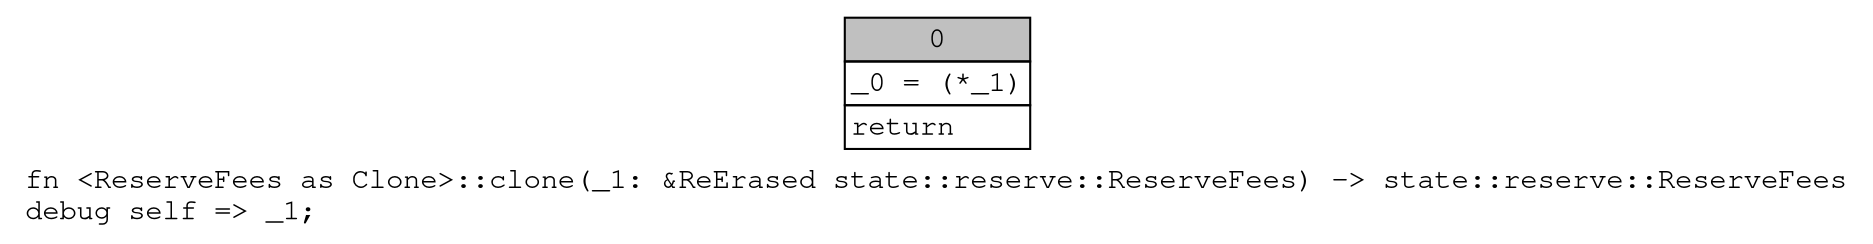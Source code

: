 digraph Mir_0_10080 {
    graph [fontname="Courier, monospace"];
    node [fontname="Courier, monospace"];
    edge [fontname="Courier, monospace"];
    label=<fn &lt;ReserveFees as Clone&gt;::clone(_1: &amp;ReErased state::reserve::ReserveFees) -&gt; state::reserve::ReserveFees<br align="left"/>debug self =&gt; _1;<br align="left"/>>;
    bb0__0_10080 [shape="none", label=<<table border="0" cellborder="1" cellspacing="0"><tr><td bgcolor="gray" align="center" colspan="1">0</td></tr><tr><td align="left" balign="left">_0 = (*_1)<br/></td></tr><tr><td align="left">return</td></tr></table>>];
}
